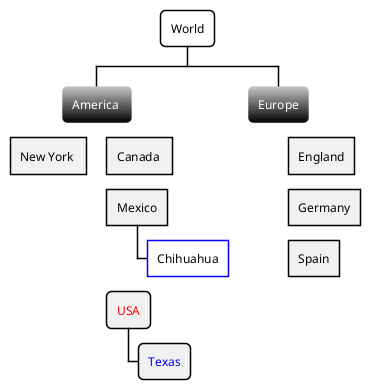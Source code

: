 {
  "sha1": "ro9s6elck3c6tg03325lhx7bi5sokp1",
  "insertion": {
    "when": "2024-06-04T17:28:44.077Z",
    "user": "plantuml@gmail.com"
  }
}
@startwbs
skinparam useBetaStyle true
<style>
wbsDiagram {
    Linecolor black
    // will target any non specified styled node I think? 
    // note that LineColor here seems to mean the connector/lifeline
  :depth(0) {
      // will target root node
      BackgroundColor White
      RoundCorner 10
  }
  :depth(1) {
    // Will target America, Europe
    BackgroundColor #c3c3c3-Black
    RoundCorner 10
    FontColor white
    LineColor none
  }
  
  .americaStyle * {
      RoundCorner 10
      FontColor red
      
      :depth(3) {
          FontColor Blue
      }
  }
  .randomStyle {
      BackgroundColor White
      LineColor Blue
  }
}
</style>
* World
** America 
*** Canada 
*** Mexico
**** Chihuahua <<randomStyle>>
*** USA <<americaStyle>>
**** Texas
***< New York 
** Europe <<europeStyle>>
*** England
*** Germany
*** Spain
@endwbs
